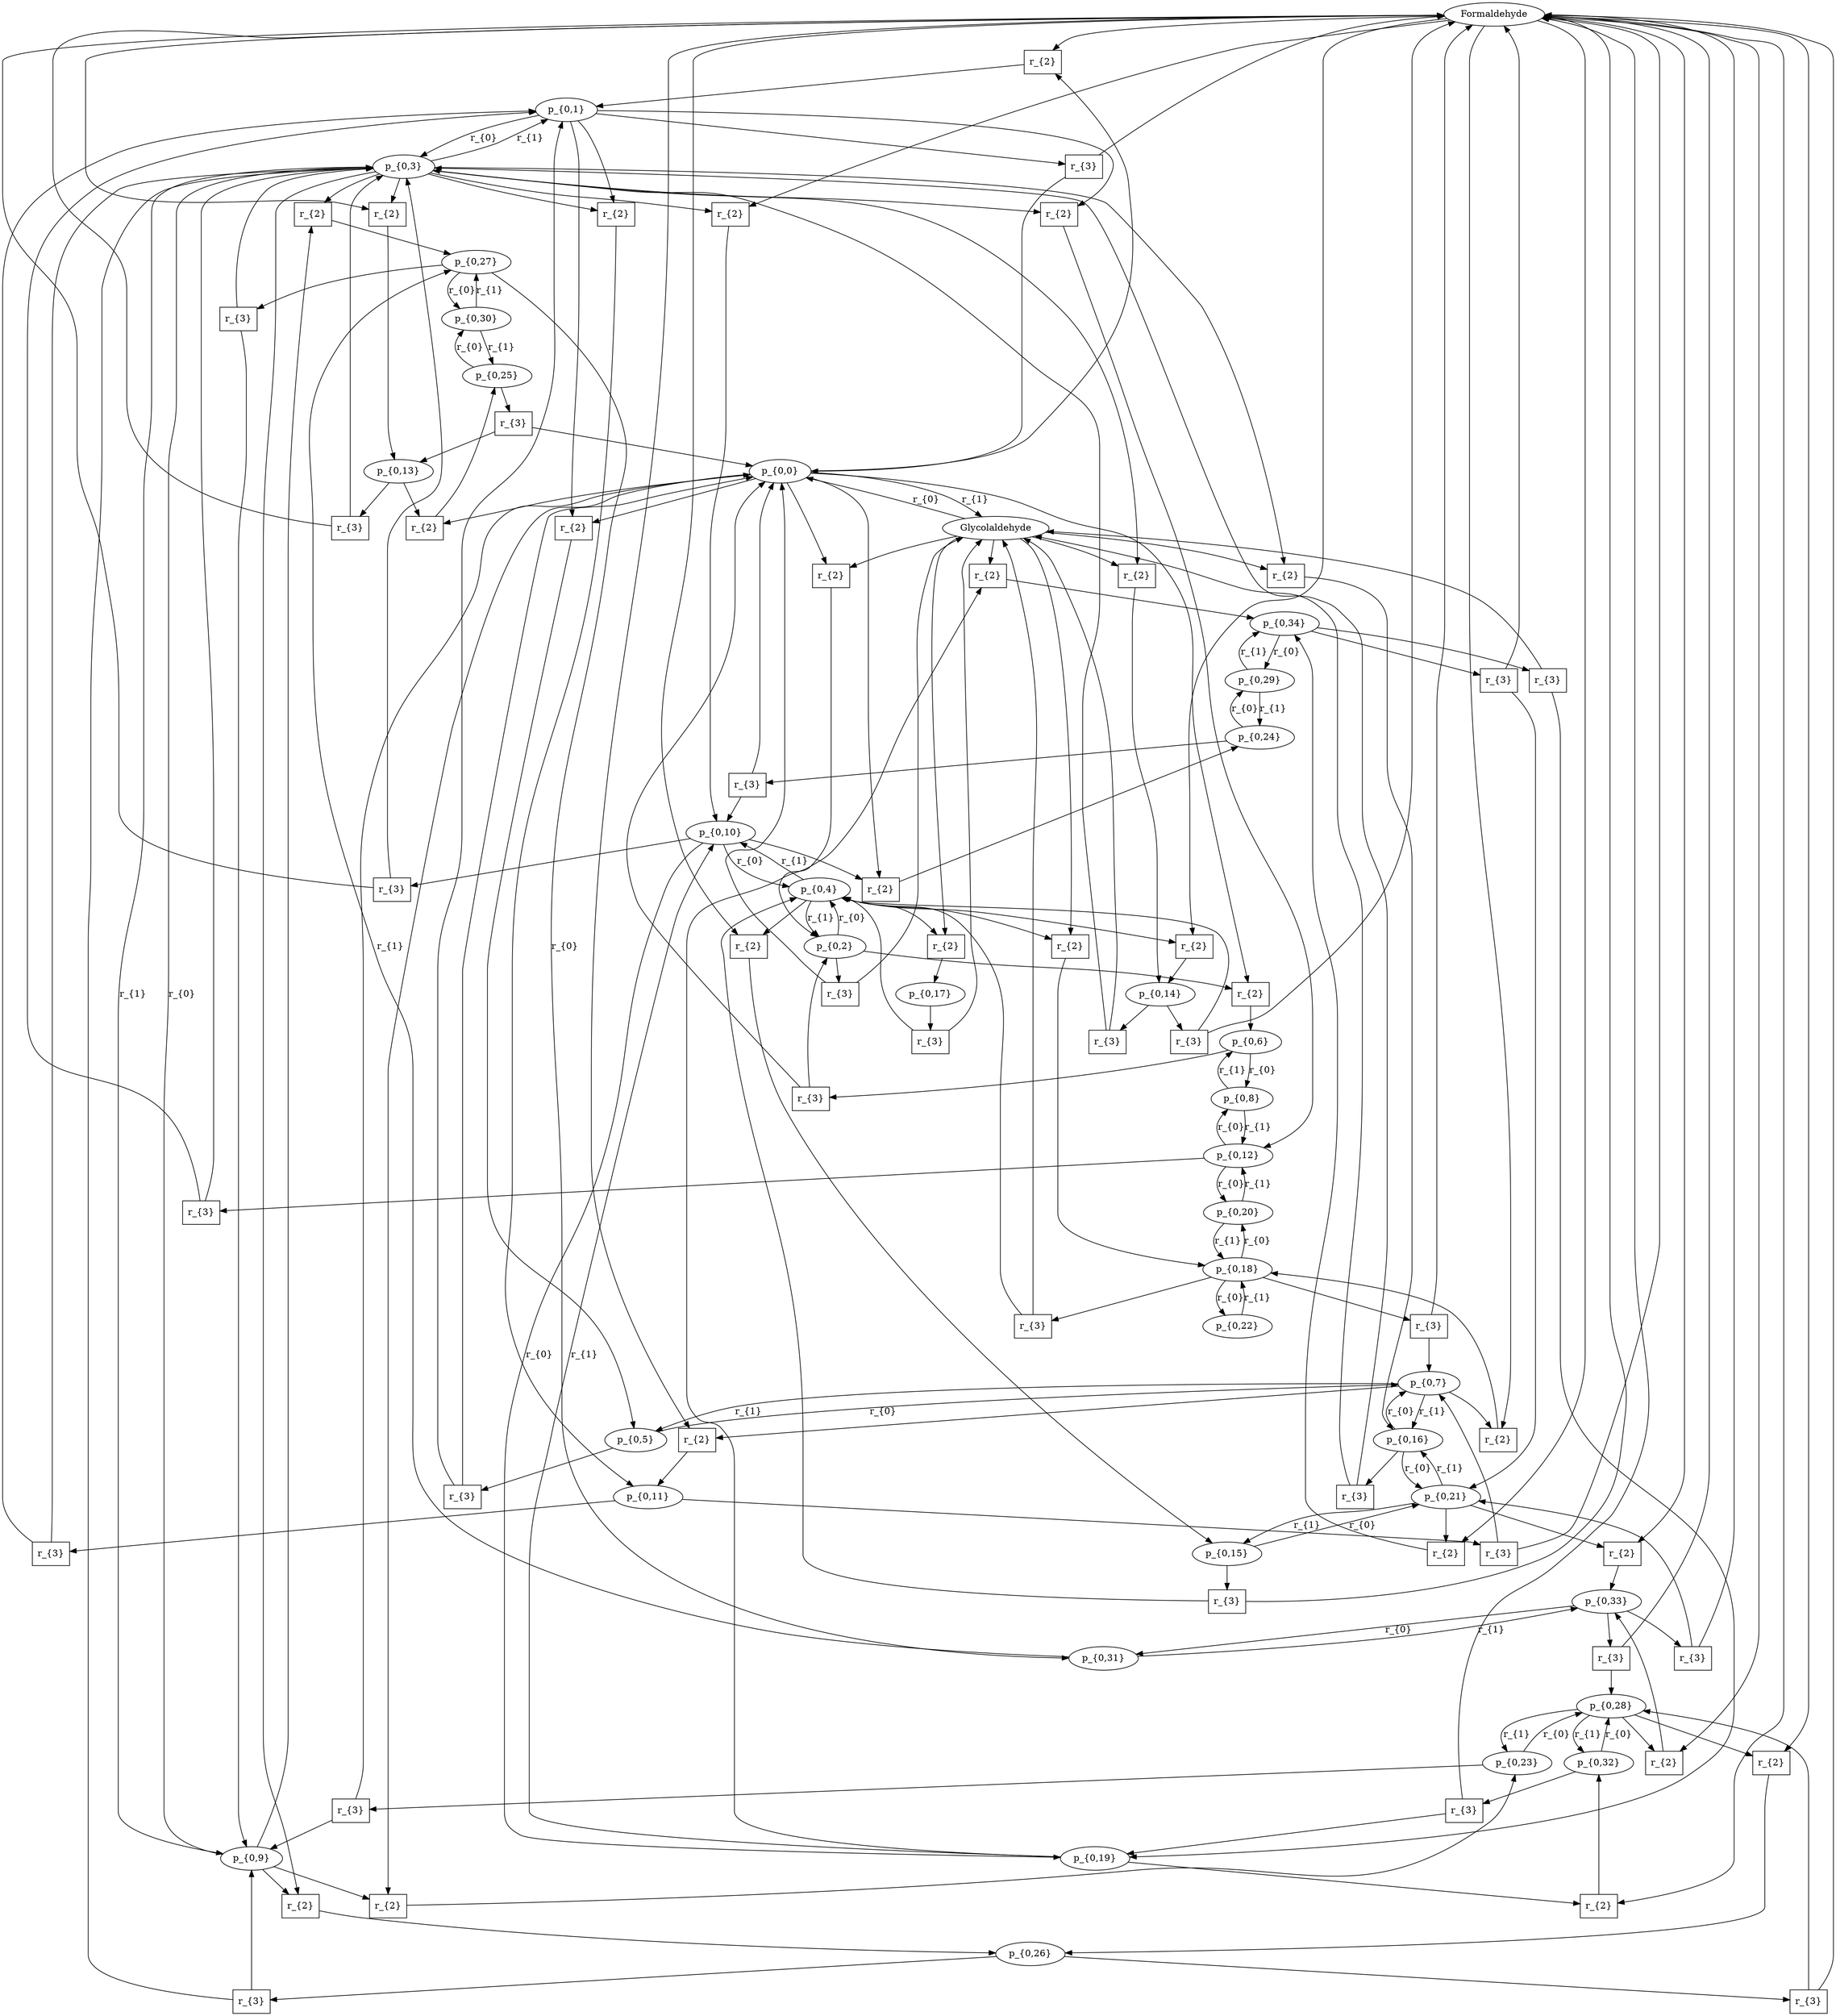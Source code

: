 digraph g {

// id = 0, graphName = Formaldehyde
"0-0" [ shape=ellipse label="Formaldehyde" image="out/020_g_0_11311100.svg" ];
// id = 1, graphName = Glycolaldehyde
"1-0" [ shape=ellipse label="Glycolaldehyde" image="out/021_g_1_11311100.svg" ];
// id = 2, graphName = p_{0,0}
"2-0" [ shape=ellipse label="p_{0,0}" image="out/023_g_2_11311100.svg" ];
// id = 5, graphName = p_{0,1}
"5-0" [ shape=ellipse label="p_{0,1}" image="out/024_g_6_11311100.svg" ];
// id = 7, graphName = p_{0,2}
"7-0" [ shape=ellipse label="p_{0,2}" image="out/025_g_7_11311100.svg" ];
// id = 9, graphName = p_{0,3}
"9-0" [ shape=ellipse label="p_{0,3}" image="out/026_g_8_11311100.svg" ];
// id = 11, graphName = p_{0,4}
"11-0" [ shape=ellipse label="p_{0,4}" image="out/027_g_9_11311100.svg" ];
// id = 13, graphName = p_{0,5}
"13-0" [ shape=ellipse label="p_{0,5}" image="out/028_g_10_11311100.svg" ];
// id = 15, graphName = p_{0,6}
"15-0" [ shape=ellipse label="p_{0,6}" image="out/029_g_12_11311100.svg" ];
// id = 19, graphName = p_{0,7}
"19-0" [ shape=ellipse label="p_{0,7}" image="out/030_g_18_11311100.svg" ];
// id = 21, graphName = p_{0,8}
"21-0" [ shape=ellipse label="p_{0,8}" image="out/031_g_19_11311100.svg" ];
// id = 24, graphName = p_{0,9}
"24-0" [ shape=ellipse label="p_{0,9}" image="out/032_g_21_11311100.svg" ];
// id = 27, graphName = p_{0,10}
"27-0" [ shape=ellipse label="p_{0,10}" image="out/033_g_23_11311100.svg" ];
// id = 29, graphName = p_{0,11}
"29-0" [ shape=ellipse label="p_{0,11}" image="out/034_g_28_11311100.svg" ];
// id = 31, graphName = p_{0,12}
"31-0" [ shape=ellipse label="p_{0,12}" image="out/035_g_29_11311100.svg" ];
// id = 33, graphName = p_{0,13}
"33-0" [ shape=ellipse label="p_{0,13}" image="out/036_g_52_11311100.svg" ];
// id = 36, graphName = p_{0,14}
"36-0" [ shape=ellipse label="p_{0,14}" image="out/037_g_54_11311100.svg" ];
// id = 38, graphName = p_{0,15}
"38-0" [ shape=ellipse label="p_{0,15}" image="out/038_g_55_11311100.svg" ];
// id = 41, graphName = p_{0,16}
"41-0" [ shape=ellipse label="p_{0,16}" image="out/039_g_57_11311100.svg" ];
// id = 43, graphName = p_{0,17}
"43-0" [ shape=ellipse label="p_{0,17}" image="out/040_g_58_11311100.svg" ];
// id = 45, graphName = p_{0,18}
"45-0" [ shape=ellipse label="p_{0,18}" image="out/041_g_59_11311100.svg" ];
// id = 50, graphName = p_{0,19}
"50-0" [ shape=ellipse label="p_{0,19}" image="out/042_g_68_11311100.svg" ];
// id = 54, graphName = p_{0,20}
"54-0" [ shape=ellipse label="p_{0,20}" image="out/043_g_73_11311100.svg" ];
// id = 56, graphName = p_{0,21}
"56-0" [ shape=ellipse label="p_{0,21}" image="out/044_g_74_11311100.svg" ];
// id = 61, graphName = p_{0,22}
"61-0" [ shape=ellipse label="p_{0,22}" image="out/045_g_80_11311100.svg" ];
// id = 67, graphName = p_{0,23}
"67-0" [ shape=ellipse label="p_{0,23}" image="out/046_g_85_11311100.svg" ];
// id = 69, graphName = p_{0,24}
"69-0" [ shape=ellipse label="p_{0,24}" image="out/047_g_87_11311100.svg" ];
// id = 71, graphName = p_{0,25}
"71-0" [ shape=ellipse label="p_{0,25}" image="out/048_g_93_11311100.svg" ];
// id = 73, graphName = p_{0,26}
"73-0" [ shape=ellipse label="p_{0,26}" image="out/049_g_113_11311100.svg" ];
// id = 75, graphName = p_{0,27}
"75-0" [ shape=ellipse label="p_{0,27}" image="out/050_g_114_11311100.svg" ];
// id = 91, graphName = p_{0,28}
"91-0" [ shape=ellipse label="p_{0,28}" image="out/051_g_279_11311100.svg" ];
// id = 93, graphName = p_{0,29}
"93-0" [ shape=ellipse label="p_{0,29}" image="out/052_g_280_11311100.svg" ];
// id = 95, graphName = p_{0,30}
"95-0" [ shape=ellipse label="p_{0,30}" image="out/053_g_281_11311100.svg" ];
// id = 98, graphName = p_{0,31}
"98-0" [ shape=ellipse label="p_{0,31}" image="out/054_g_284_11311100.svg" ];
// id = 106, graphName = p_{0,32}
"106-0" [ shape=ellipse label="p_{0,32}" image="out/055_g_497_11311100.svg" ];
// id = 108, graphName = p_{0,33}
"108-0" [ shape=ellipse label="p_{0,33}" image="out/056_g_500_11311100.svg" ];
// id = 110, graphName = p_{0,34}
"110-0" [ shape=ellipse label="p_{0,34}" image="out/057_g_501_11311100.svg" ];
// id = 6{ 'Formaldehyde' 'p_{0,0}' }, 'Aldol Addition', { 'p_{0,1}' }
"6-0" [ shape=box label="r_{2}" ];
// id = 8{ 'Glycolaldehyde' 'p_{0,0}' }, 'Aldol Addition', { 'p_{0,2}' }
"8-0" [ shape=box label="r_{2}" ];
// id = 14{ 'p_{0,0}' 'p_{0,1}' }, 'Aldol Addition', { 'p_{0,5}' }
"14-0" [ shape=box label="r_{2}" ];
// id = 16{ 'p_{0,0}' 'p_{0,2}' }, 'Aldol Addition', { 'p_{0,6}' }
"16-0" [ shape=box label="r_{2}" ];
// id = 17{ 'p_{0,1}' }, 'Aldol Addition, inverse', { 'Formaldehyde' 'p_{0,0}' }
"17-0" [ shape=box label="r_{3}" ];
// id = 18{ 'p_{0,2}' }, 'Aldol Addition, inverse', { 'Glycolaldehyde' 'p_{0,0}' }
"18-0" [ shape=box label="r_{3}" ];
// id = 30{ 'p_{0,1}' 'p_{0,3}' }, 'Aldol Addition', { 'p_{0,11}' }
"30-0" [ shape=box label="r_{2}" ];
// id = 32{ 'p_{0,1}' 'p_{0,3}' }, 'Aldol Addition', { 'p_{0,12}' }
"32-0" [ shape=box label="r_{2}" ];
// id = 34{ 'Formaldehyde' 'p_{0,3}' }, 'Aldol Addition', { 'p_{0,13}' }
"34-0" [ shape=box label="r_{2}" ];
// id = 35{ 'Formaldehyde' 'p_{0,3}' }, 'Aldol Addition', { 'p_{0,10}' }
"35-0" [ shape=box label="r_{2}" ];
// id = 37{ 'Formaldehyde' 'p_{0,4}' }, 'Aldol Addition', { 'p_{0,14}' }
"37-0" [ shape=box label="r_{2}" ];
// id = 39{ 'Formaldehyde' 'p_{0,4}' }, 'Aldol Addition', { 'p_{0,15}' }
"39-0" [ shape=box label="r_{2}" ];
// id = 40{ 'Glycolaldehyde' 'p_{0,3}' }, 'Aldol Addition', { 'p_{0,14}' }
"40-0" [ shape=box label="r_{2}" ];
// id = 42{ 'Glycolaldehyde' 'p_{0,3}' }, 'Aldol Addition', { 'p_{0,16}' }
"42-0" [ shape=box label="r_{2}" ];
// id = 44{ 'Glycolaldehyde' 'p_{0,4}' }, 'Aldol Addition', { 'p_{0,17}' }
"44-0" [ shape=box label="r_{2}" ];
// id = 46{ 'Glycolaldehyde' 'p_{0,4}' }, 'Aldol Addition', { 'p_{0,18}' }
"46-0" [ shape=box label="r_{2}" ];
// id = 47{ 'p_{0,5}' }, 'Aldol Addition, inverse', { 'p_{0,0}' 'p_{0,1}' }
"47-0" [ shape=box label="r_{3}" ];
// id = 48{ 'p_{0,6}' }, 'Aldol Addition, inverse', { 'p_{0,0}' 'p_{0,2}' }
"48-0" [ shape=box label="r_{3}" ];
// id = 68{ 'p_{0,0}' 'p_{0,9}' }, 'Aldol Addition', { 'p_{0,23}' }
"68-0" [ shape=box label="r_{2}" ];
// id = 70{ 'p_{0,0}' 'p_{0,10}' }, 'Aldol Addition', { 'p_{0,24}' }
"70-0" [ shape=box label="r_{2}" ];
// id = 72{ 'p_{0,0}' 'p_{0,13}' }, 'Aldol Addition', { 'p_{0,25}' }
"72-0" [ shape=box label="r_{2}" ];
// id = 74{ 'p_{0,3}' 'p_{0,9}' }, 'Aldol Addition', { 'p_{0,26}' }
"74-0" [ shape=box label="r_{2}" ];
// id = 76{ 'p_{0,3}' 'p_{0,9}' }, 'Aldol Addition', { 'p_{0,27}' }
"76-0" [ shape=box label="r_{2}" ];
// id = 77{ 'Formaldehyde' 'p_{0,7}' }, 'Aldol Addition', { 'p_{0,11}' }
"77-0" [ shape=box label="r_{2}" ];
// id = 78{ 'Formaldehyde' 'p_{0,7}' }, 'Aldol Addition', { 'p_{0,18}' }
"78-0" [ shape=box label="r_{2}" ];
// id = 79{ 'p_{0,10}' }, 'Aldol Addition, inverse', { 'Formaldehyde' 'p_{0,3}' }
"79-0" [ shape=box label="r_{3}" ];
// id = 80{ 'p_{0,11}' }, 'Aldol Addition, inverse', { 'p_{0,1}' 'p_{0,3}' }
"80-0" [ shape=box label="r_{3}" ];
// id = 81{ 'p_{0,11}' }, 'Aldol Addition, inverse', { 'Formaldehyde' 'p_{0,7}' }
"81-0" [ shape=box label="r_{3}" ];
// id = 82{ 'p_{0,12}' }, 'Aldol Addition, inverse', { 'p_{0,1}' 'p_{0,3}' }
"82-0" [ shape=box label="r_{3}" ];
// id = 83{ 'p_{0,13}' }, 'Aldol Addition, inverse', { 'Formaldehyde' 'p_{0,3}' }
"83-0" [ shape=box label="r_{3}" ];
// id = 84{ 'p_{0,14}' }, 'Aldol Addition, inverse', { 'Formaldehyde' 'p_{0,4}' }
"84-0" [ shape=box label="r_{3}" ];
// id = 85{ 'p_{0,14}' }, 'Aldol Addition, inverse', { 'Glycolaldehyde' 'p_{0,3}' }
"85-0" [ shape=box label="r_{3}" ];
// id = 86{ 'p_{0,15}' }, 'Aldol Addition, inverse', { 'Formaldehyde' 'p_{0,4}' }
"86-0" [ shape=box label="r_{3}" ];
// id = 87{ 'p_{0,16}' }, 'Aldol Addition, inverse', { 'Glycolaldehyde' 'p_{0,3}' }
"87-0" [ shape=box label="r_{3}" ];
// id = 88{ 'p_{0,17}' }, 'Aldol Addition, inverse', { 'Glycolaldehyde' 'p_{0,4}' }
"88-0" [ shape=box label="r_{3}" ];
// id = 89{ 'p_{0,18}' }, 'Aldol Addition, inverse', { 'Formaldehyde' 'p_{0,7}' }
"89-0" [ shape=box label="r_{3}" ];
// id = 90{ 'p_{0,18}' }, 'Aldol Addition, inverse', { 'Glycolaldehyde' 'p_{0,4}' }
"90-0" [ shape=box label="r_{3}" ];
// id = 107{ 'Formaldehyde' 'p_{0,19}' }, 'Aldol Addition', { 'p_{0,32}' }
"107-0" [ shape=box label="r_{2}" ];
// id = 109{ 'Formaldehyde' 'p_{0,21}' }, 'Aldol Addition', { 'p_{0,33}' }
"109-0" [ shape=box label="r_{2}" ];
// id = 111{ 'Formaldehyde' 'p_{0,21}' }, 'Aldol Addition', { 'p_{0,34}' }
"111-0" [ shape=box label="r_{2}" ];
// id = 112{ 'Glycolaldehyde' 'p_{0,19}' }, 'Aldol Addition', { 'p_{0,34}' }
"112-0" [ shape=box label="r_{2}" ];
// id = 113{ 'p_{0,23}' }, 'Aldol Addition, inverse', { 'p_{0,0}' 'p_{0,9}' }
"113-0" [ shape=box label="r_{3}" ];
// id = 114{ 'p_{0,24}' }, 'Aldol Addition, inverse', { 'p_{0,0}' 'p_{0,10}' }
"114-0" [ shape=box label="r_{3}" ];
// id = 115{ 'p_{0,25}' }, 'Aldol Addition, inverse', { 'p_{0,0}' 'p_{0,13}' }
"115-0" [ shape=box label="r_{3}" ];
// id = 116{ 'p_{0,26}' }, 'Aldol Addition, inverse', { 'Formaldehyde' 'p_{0,28}' }
"116-0" [ shape=box label="r_{3}" ];
// id = 117{ 'p_{0,26}' }, 'Aldol Addition, inverse', { 'p_{0,3}' 'p_{0,9}' }
"117-0" [ shape=box label="r_{3}" ];
// id = 118{ 'p_{0,27}' }, 'Aldol Addition, inverse', { 'p_{0,3}' 'p_{0,9}' }
"118-0" [ shape=box label="r_{3}" ];
// id = 130{ 'Formaldehyde' 'p_{0,28}' }, 'Aldol Addition', { 'p_{0,26}' }
"130-0" [ shape=box label="r_{2}" ];
// id = 131{ 'Formaldehyde' 'p_{0,28}' }, 'Aldol Addition', { 'p_{0,33}' }
"131-0" [ shape=box label="r_{2}" ];
// id = 132{ 'p_{0,32}' }, 'Aldol Addition, inverse', { 'Formaldehyde' 'p_{0,19}' }
"132-0" [ shape=box label="r_{3}" ];
// id = 133{ 'p_{0,33}' }, 'Aldol Addition, inverse', { 'Formaldehyde' 'p_{0,21}' }
"133-0" [ shape=box label="r_{3}" ];
// id = 134{ 'p_{0,33}' }, 'Aldol Addition, inverse', { 'Formaldehyde' 'p_{0,28}' }
"134-0" [ shape=box label="r_{3}" ];
// id = 135{ 'p_{0,34}' }, 'Aldol Addition, inverse', { 'Formaldehyde' 'p_{0,21}' }
"135-0" [ shape=box label="r_{3}" ];
// id = 136{ 'p_{0,34}' }, 'Aldol Addition, inverse', { 'Glycolaldehyde' 'p_{0,19}' }
"136-0" [ shape=box label="r_{3}" ];
// id = 3{ 'Glycolaldehyde' }, 'Keto-enol isomerization', { 'p_{0,0}' }
"1-0" -> "2-0" [ label="r_{0}" ];
// id = 4{ 'p_{0,0}' }, 'Keto-enol isomerization, inverse', { 'Glycolaldehyde' }
"2-0" -> "1-0" [ label="r_{1}" ];
// id = 6{ 'Formaldehyde' 'p_{0,0}' }, 'Aldol Addition', { 'p_{0,1}' }
"0-0" -> "6-0" [ ];
"2-0" -> "6-0" [ ];
"6-0" -> "5-0" [ ];
// id = 8{ 'Glycolaldehyde' 'p_{0,0}' }, 'Aldol Addition', { 'p_{0,2}' }
"1-0" -> "8-0" [ ];
"2-0" -> "8-0" [ ];
"8-0" -> "7-0" [ ];
// id = 10{ 'p_{0,1}' }, 'Keto-enol isomerization', { 'p_{0,3}' }
"5-0" -> "9-0" [ label="r_{0}" ];
// id = 12{ 'p_{0,2}' }, 'Keto-enol isomerization', { 'p_{0,4}' }
"7-0" -> "11-0" [ label="r_{0}" ];
// id = 14{ 'p_{0,0}' 'p_{0,1}' }, 'Aldol Addition', { 'p_{0,5}' }
"2-0" -> "14-0" [ ];
"5-0" -> "14-0" [ ];
"14-0" -> "13-0" [ ];
// id = 16{ 'p_{0,0}' 'p_{0,2}' }, 'Aldol Addition', { 'p_{0,6}' }
"2-0" -> "16-0" [ ];
"7-0" -> "16-0" [ ];
"16-0" -> "15-0" [ ];
// id = 17{ 'p_{0,1}' }, 'Aldol Addition, inverse', { 'Formaldehyde' 'p_{0,0}' }
"5-0" -> "17-0" [ ];
"17-0" -> "0-0" [ ];
"17-0" -> "2-0" [ ];
// id = 18{ 'p_{0,2}' }, 'Aldol Addition, inverse', { 'Glycolaldehyde' 'p_{0,0}' }
"7-0" -> "18-0" [ ];
"18-0" -> "1-0" [ ];
"18-0" -> "2-0" [ ];
// id = 20{ 'p_{0,5}' }, 'Keto-enol isomerization', { 'p_{0,7}' }
"13-0" -> "19-0" [ label="r_{0}" ];
// id = 22{ 'p_{0,6}' }, 'Keto-enol isomerization', { 'p_{0,8}' }
"15-0" -> "21-0" [ label="r_{0}" ];
// id = 23{ 'p_{0,3}' }, 'Keto-enol isomerization, inverse', { 'p_{0,1}' }
"9-0" -> "5-0" [ label="r_{1}" ];
// id = 25{ 'p_{0,3}' }, 'Keto-enol isomerization, inverse', { 'p_{0,9}' }
"9-0" -> "24-0" [ label="r_{1}" ];
// id = 26{ 'p_{0,4}' }, 'Keto-enol isomerization, inverse', { 'p_{0,2}' }
"11-0" -> "7-0" [ label="r_{1}" ];
// id = 28{ 'p_{0,4}' }, 'Keto-enol isomerization, inverse', { 'p_{0,10}' }
"11-0" -> "27-0" [ label="r_{1}" ];
// id = 30{ 'p_{0,1}' 'p_{0,3}' }, 'Aldol Addition', { 'p_{0,11}' }
"5-0" -> "30-0" [ ];
"9-0" -> "30-0" [ ];
"30-0" -> "29-0" [ ];
// id = 32{ 'p_{0,1}' 'p_{0,3}' }, 'Aldol Addition', { 'p_{0,12}' }
"5-0" -> "32-0" [ ];
"9-0" -> "32-0" [ ];
"32-0" -> "31-0" [ ];
// id = 34{ 'Formaldehyde' 'p_{0,3}' }, 'Aldol Addition', { 'p_{0,13}' }
"0-0" -> "34-0" [ ];
"9-0" -> "34-0" [ ];
"34-0" -> "33-0" [ ];
// id = 35{ 'Formaldehyde' 'p_{0,3}' }, 'Aldol Addition', { 'p_{0,10}' }
"0-0" -> "35-0" [ ];
"9-0" -> "35-0" [ ];
"35-0" -> "27-0" [ ];
// id = 37{ 'Formaldehyde' 'p_{0,4}' }, 'Aldol Addition', { 'p_{0,14}' }
"0-0" -> "37-0" [ ];
"11-0" -> "37-0" [ ];
"37-0" -> "36-0" [ ];
// id = 39{ 'Formaldehyde' 'p_{0,4}' }, 'Aldol Addition', { 'p_{0,15}' }
"0-0" -> "39-0" [ ];
"11-0" -> "39-0" [ ];
"39-0" -> "38-0" [ ];
// id = 40{ 'Glycolaldehyde' 'p_{0,3}' }, 'Aldol Addition', { 'p_{0,14}' }
"1-0" -> "40-0" [ ];
"9-0" -> "40-0" [ ];
"40-0" -> "36-0" [ ];
// id = 42{ 'Glycolaldehyde' 'p_{0,3}' }, 'Aldol Addition', { 'p_{0,16}' }
"1-0" -> "42-0" [ ];
"9-0" -> "42-0" [ ];
"42-0" -> "41-0" [ ];
// id = 44{ 'Glycolaldehyde' 'p_{0,4}' }, 'Aldol Addition', { 'p_{0,17}' }
"1-0" -> "44-0" [ ];
"11-0" -> "44-0" [ ];
"44-0" -> "43-0" [ ];
// id = 46{ 'Glycolaldehyde' 'p_{0,4}' }, 'Aldol Addition', { 'p_{0,18}' }
"1-0" -> "46-0" [ ];
"11-0" -> "46-0" [ ];
"46-0" -> "45-0" [ ];
// id = 47{ 'p_{0,5}' }, 'Aldol Addition, inverse', { 'p_{0,0}' 'p_{0,1}' }
"13-0" -> "47-0" [ ];
"47-0" -> "2-0" [ ];
"47-0" -> "5-0" [ ];
// id = 48{ 'p_{0,6}' }, 'Aldol Addition, inverse', { 'p_{0,0}' 'p_{0,2}' }
"15-0" -> "48-0" [ ];
"48-0" -> "2-0" [ ];
"48-0" -> "7-0" [ ];
// id = 49{ 'p_{0,9}' }, 'Keto-enol isomerization', { 'p_{0,3}' }
"24-0" -> "9-0" [ label="r_{0}" ];
// id = 51{ 'p_{0,10}' }, 'Keto-enol isomerization', { 'p_{0,19}' }
"27-0" -> "50-0" [ label="r_{0}" ];
// id = 52{ 'p_{0,10}' }, 'Keto-enol isomerization', { 'p_{0,4}' }
"27-0" -> "11-0" [ label="r_{0}" ];
// id = 53{ 'p_{0,12}' }, 'Keto-enol isomerization', { 'p_{0,8}' }
"31-0" -> "21-0" [ label="r_{0}" ];
// id = 55{ 'p_{0,12}' }, 'Keto-enol isomerization', { 'p_{0,20}' }
"31-0" -> "54-0" [ label="r_{0}" ];
// id = 57{ 'p_{0,15}' }, 'Keto-enol isomerization', { 'p_{0,21}' }
"38-0" -> "56-0" [ label="r_{0}" ];
// id = 58{ 'p_{0,16}' }, 'Keto-enol isomerization', { 'p_{0,7}' }
"41-0" -> "19-0" [ label="r_{0}" ];
// id = 59{ 'p_{0,16}' }, 'Keto-enol isomerization', { 'p_{0,21}' }
"41-0" -> "56-0" [ label="r_{0}" ];
// id = 60{ 'p_{0,18}' }, 'Keto-enol isomerization', { 'p_{0,20}' }
"45-0" -> "54-0" [ label="r_{0}" ];
// id = 62{ 'p_{0,18}' }, 'Keto-enol isomerization', { 'p_{0,22}' }
"45-0" -> "61-0" [ label="r_{0}" ];
// id = 63{ 'p_{0,7}' }, 'Keto-enol isomerization, inverse', { 'p_{0,5}' }
"19-0" -> "13-0" [ label="r_{1}" ];
// id = 64{ 'p_{0,7}' }, 'Keto-enol isomerization, inverse', { 'p_{0,16}' }
"19-0" -> "41-0" [ label="r_{1}" ];
// id = 65{ 'p_{0,8}' }, 'Keto-enol isomerization, inverse', { 'p_{0,6}' }
"21-0" -> "15-0" [ label="r_{1}" ];
// id = 66{ 'p_{0,8}' }, 'Keto-enol isomerization, inverse', { 'p_{0,12}' }
"21-0" -> "31-0" [ label="r_{1}" ];
// id = 68{ 'p_{0,0}' 'p_{0,9}' }, 'Aldol Addition', { 'p_{0,23}' }
"2-0" -> "68-0" [ ];
"24-0" -> "68-0" [ ];
"68-0" -> "67-0" [ ];
// id = 70{ 'p_{0,0}' 'p_{0,10}' }, 'Aldol Addition', { 'p_{0,24}' }
"2-0" -> "70-0" [ ];
"27-0" -> "70-0" [ ];
"70-0" -> "69-0" [ ];
// id = 72{ 'p_{0,0}' 'p_{0,13}' }, 'Aldol Addition', { 'p_{0,25}' }
"2-0" -> "72-0" [ ];
"33-0" -> "72-0" [ ];
"72-0" -> "71-0" [ ];
// id = 74{ 'p_{0,3}' 'p_{0,9}' }, 'Aldol Addition', { 'p_{0,26}' }
"9-0" -> "74-0" [ ];
"24-0" -> "74-0" [ ];
"74-0" -> "73-0" [ ];
// id = 76{ 'p_{0,3}' 'p_{0,9}' }, 'Aldol Addition', { 'p_{0,27}' }
"9-0" -> "76-0" [ ];
"24-0" -> "76-0" [ ];
"76-0" -> "75-0" [ ];
// id = 77{ 'Formaldehyde' 'p_{0,7}' }, 'Aldol Addition', { 'p_{0,11}' }
"0-0" -> "77-0" [ ];
"19-0" -> "77-0" [ ];
"77-0" -> "29-0" [ ];
// id = 78{ 'Formaldehyde' 'p_{0,7}' }, 'Aldol Addition', { 'p_{0,18}' }
"0-0" -> "78-0" [ ];
"19-0" -> "78-0" [ ];
"78-0" -> "45-0" [ ];
// id = 79{ 'p_{0,10}' }, 'Aldol Addition, inverse', { 'Formaldehyde' 'p_{0,3}' }
"27-0" -> "79-0" [ ];
"79-0" -> "0-0" [ ];
"79-0" -> "9-0" [ ];
// id = 80{ 'p_{0,11}' }, 'Aldol Addition, inverse', { 'p_{0,1}' 'p_{0,3}' }
"29-0" -> "80-0" [ ];
"80-0" -> "5-0" [ ];
"80-0" -> "9-0" [ ];
// id = 81{ 'p_{0,11}' }, 'Aldol Addition, inverse', { 'Formaldehyde' 'p_{0,7}' }
"29-0" -> "81-0" [ ];
"81-0" -> "0-0" [ ];
"81-0" -> "19-0" [ ];
// id = 82{ 'p_{0,12}' }, 'Aldol Addition, inverse', { 'p_{0,1}' 'p_{0,3}' }
"31-0" -> "82-0" [ ];
"82-0" -> "5-0" [ ];
"82-0" -> "9-0" [ ];
// id = 83{ 'p_{0,13}' }, 'Aldol Addition, inverse', { 'Formaldehyde' 'p_{0,3}' }
"33-0" -> "83-0" [ ];
"83-0" -> "0-0" [ ];
"83-0" -> "9-0" [ ];
// id = 84{ 'p_{0,14}' }, 'Aldol Addition, inverse', { 'Formaldehyde' 'p_{0,4}' }
"36-0" -> "84-0" [ ];
"84-0" -> "0-0" [ ];
"84-0" -> "11-0" [ ];
// id = 85{ 'p_{0,14}' }, 'Aldol Addition, inverse', { 'Glycolaldehyde' 'p_{0,3}' }
"36-0" -> "85-0" [ ];
"85-0" -> "1-0" [ ];
"85-0" -> "9-0" [ ];
// id = 86{ 'p_{0,15}' }, 'Aldol Addition, inverse', { 'Formaldehyde' 'p_{0,4}' }
"38-0" -> "86-0" [ ];
"86-0" -> "0-0" [ ];
"86-0" -> "11-0" [ ];
// id = 87{ 'p_{0,16}' }, 'Aldol Addition, inverse', { 'Glycolaldehyde' 'p_{0,3}' }
"41-0" -> "87-0" [ ];
"87-0" -> "1-0" [ ];
"87-0" -> "9-0" [ ];
// id = 88{ 'p_{0,17}' }, 'Aldol Addition, inverse', { 'Glycolaldehyde' 'p_{0,4}' }
"43-0" -> "88-0" [ ];
"88-0" -> "1-0" [ ];
"88-0" -> "11-0" [ ];
// id = 89{ 'p_{0,18}' }, 'Aldol Addition, inverse', { 'Formaldehyde' 'p_{0,7}' }
"45-0" -> "89-0" [ ];
"89-0" -> "0-0" [ ];
"89-0" -> "19-0" [ ];
// id = 90{ 'p_{0,18}' }, 'Aldol Addition, inverse', { 'Glycolaldehyde' 'p_{0,4}' }
"45-0" -> "90-0" [ ];
"90-0" -> "1-0" [ ];
"90-0" -> "11-0" [ ];
// id = 92{ 'p_{0,23}' }, 'Keto-enol isomerization', { 'p_{0,28}' }
"67-0" -> "91-0" [ label="r_{0}" ];
// id = 94{ 'p_{0,24}' }, 'Keto-enol isomerization', { 'p_{0,29}' }
"69-0" -> "93-0" [ label="r_{0}" ];
// id = 96{ 'p_{0,25}' }, 'Keto-enol isomerization', { 'p_{0,30}' }
"71-0" -> "95-0" [ label="r_{0}" ];
// id = 97{ 'p_{0,27}' }, 'Keto-enol isomerization', { 'p_{0,30}' }
"75-0" -> "95-0" [ label="r_{0}" ];
// id = 99{ 'p_{0,27}' }, 'Keto-enol isomerization', { 'p_{0,31}' }
"75-0" -> "98-0" [ label="r_{0}" ];
// id = 100{ 'p_{0,19}' }, 'Keto-enol isomerization, inverse', { 'p_{0,10}' }
"50-0" -> "27-0" [ label="r_{1}" ];
// id = 101{ 'p_{0,20}' }, 'Keto-enol isomerization, inverse', { 'p_{0,18}' }
"54-0" -> "45-0" [ label="r_{1}" ];
// id = 102{ 'p_{0,20}' }, 'Keto-enol isomerization, inverse', { 'p_{0,12}' }
"54-0" -> "31-0" [ label="r_{1}" ];
// id = 103{ 'p_{0,21}' }, 'Keto-enol isomerization, inverse', { 'p_{0,15}' }
"56-0" -> "38-0" [ label="r_{1}" ];
// id = 104{ 'p_{0,21}' }, 'Keto-enol isomerization, inverse', { 'p_{0,16}' }
"56-0" -> "41-0" [ label="r_{1}" ];
// id = 105{ 'p_{0,22}' }, 'Keto-enol isomerization, inverse', { 'p_{0,18}' }
"61-0" -> "45-0" [ label="r_{1}" ];
// id = 107{ 'Formaldehyde' 'p_{0,19}' }, 'Aldol Addition', { 'p_{0,32}' }
"0-0" -> "107-0" [ ];
"50-0" -> "107-0" [ ];
"107-0" -> "106-0" [ ];
// id = 109{ 'Formaldehyde' 'p_{0,21}' }, 'Aldol Addition', { 'p_{0,33}' }
"0-0" -> "109-0" [ ];
"56-0" -> "109-0" [ ];
"109-0" -> "108-0" [ ];
// id = 111{ 'Formaldehyde' 'p_{0,21}' }, 'Aldol Addition', { 'p_{0,34}' }
"0-0" -> "111-0" [ ];
"56-0" -> "111-0" [ ];
"111-0" -> "110-0" [ ];
// id = 112{ 'Glycolaldehyde' 'p_{0,19}' }, 'Aldol Addition', { 'p_{0,34}' }
"1-0" -> "112-0" [ ];
"50-0" -> "112-0" [ ];
"112-0" -> "110-0" [ ];
// id = 113{ 'p_{0,23}' }, 'Aldol Addition, inverse', { 'p_{0,0}' 'p_{0,9}' }
"67-0" -> "113-0" [ ];
"113-0" -> "2-0" [ ];
"113-0" -> "24-0" [ ];
// id = 114{ 'p_{0,24}' }, 'Aldol Addition, inverse', { 'p_{0,0}' 'p_{0,10}' }
"69-0" -> "114-0" [ ];
"114-0" -> "2-0" [ ];
"114-0" -> "27-0" [ ];
// id = 115{ 'p_{0,25}' }, 'Aldol Addition, inverse', { 'p_{0,0}' 'p_{0,13}' }
"71-0" -> "115-0" [ ];
"115-0" -> "2-0" [ ];
"115-0" -> "33-0" [ ];
// id = 116{ 'p_{0,26}' }, 'Aldol Addition, inverse', { 'Formaldehyde' 'p_{0,28}' }
"73-0" -> "116-0" [ ];
"116-0" -> "0-0" [ ];
"116-0" -> "91-0" [ ];
// id = 117{ 'p_{0,26}' }, 'Aldol Addition, inverse', { 'p_{0,3}' 'p_{0,9}' }
"73-0" -> "117-0" [ ];
"117-0" -> "9-0" [ ];
"117-0" -> "24-0" [ ];
// id = 118{ 'p_{0,27}' }, 'Aldol Addition, inverse', { 'p_{0,3}' 'p_{0,9}' }
"75-0" -> "118-0" [ ];
"118-0" -> "9-0" [ ];
"118-0" -> "24-0" [ ];
// id = 119{ 'p_{0,32}' }, 'Keto-enol isomerization', { 'p_{0,28}' }
"106-0" -> "91-0" [ label="r_{0}" ];
// id = 120{ 'p_{0,33}' }, 'Keto-enol isomerization', { 'p_{0,31}' }
"108-0" -> "98-0" [ label="r_{0}" ];
// id = 121{ 'p_{0,34}' }, 'Keto-enol isomerization', { 'p_{0,29}' }
"110-0" -> "93-0" [ label="r_{0}" ];
// id = 122{ 'p_{0,28}' }, 'Keto-enol isomerization, inverse', { 'p_{0,23}' }
"91-0" -> "67-0" [ label="r_{1}" ];
// id = 123{ 'p_{0,28}' }, 'Keto-enol isomerization, inverse', { 'p_{0,32}' }
"91-0" -> "106-0" [ label="r_{1}" ];
// id = 124{ 'p_{0,29}' }, 'Keto-enol isomerization, inverse', { 'p_{0,24}' }
"93-0" -> "69-0" [ label="r_{1}" ];
// id = 125{ 'p_{0,29}' }, 'Keto-enol isomerization, inverse', { 'p_{0,34}' }
"93-0" -> "110-0" [ label="r_{1}" ];
// id = 126{ 'p_{0,30}' }, 'Keto-enol isomerization, inverse', { 'p_{0,25}' }
"95-0" -> "71-0" [ label="r_{1}" ];
// id = 127{ 'p_{0,30}' }, 'Keto-enol isomerization, inverse', { 'p_{0,27}' }
"95-0" -> "75-0" [ label="r_{1}" ];
// id = 128{ 'p_{0,31}' }, 'Keto-enol isomerization, inverse', { 'p_{0,33}' }
"98-0" -> "108-0" [ label="r_{1}" ];
// id = 129{ 'p_{0,31}' }, 'Keto-enol isomerization, inverse', { 'p_{0,27}' }
"98-0" -> "75-0" [ label="r_{1}" ];
// id = 130{ 'Formaldehyde' 'p_{0,28}' }, 'Aldol Addition', { 'p_{0,26}' }
"0-0" -> "130-0" [ ];
"91-0" -> "130-0" [ ];
"130-0" -> "73-0" [ ];
// id = 131{ 'Formaldehyde' 'p_{0,28}' }, 'Aldol Addition', { 'p_{0,33}' }
"0-0" -> "131-0" [ ];
"91-0" -> "131-0" [ ];
"131-0" -> "108-0" [ ];
// id = 132{ 'p_{0,32}' }, 'Aldol Addition, inverse', { 'Formaldehyde' 'p_{0,19}' }
"106-0" -> "132-0" [ ];
"132-0" -> "0-0" [ ];
"132-0" -> "50-0" [ ];
// id = 133{ 'p_{0,33}' }, 'Aldol Addition, inverse', { 'Formaldehyde' 'p_{0,21}' }
"108-0" -> "133-0" [ ];
"133-0" -> "0-0" [ ];
"133-0" -> "56-0" [ ];
// id = 134{ 'p_{0,33}' }, 'Aldol Addition, inverse', { 'Formaldehyde' 'p_{0,28}' }
"108-0" -> "134-0" [ ];
"134-0" -> "0-0" [ ];
"134-0" -> "91-0" [ ];
// id = 135{ 'p_{0,34}' }, 'Aldol Addition, inverse', { 'Formaldehyde' 'p_{0,21}' }
"110-0" -> "135-0" [ ];
"135-0" -> "0-0" [ ];
"135-0" -> "56-0" [ ];
// id = 136{ 'p_{0,34}' }, 'Aldol Addition, inverse', { 'Glycolaldehyde' 'p_{0,19}' }
"110-0" -> "136-0" [ ];
"136-0" -> "1-0" [ ];
"136-0" -> "50-0" [ ];
}
